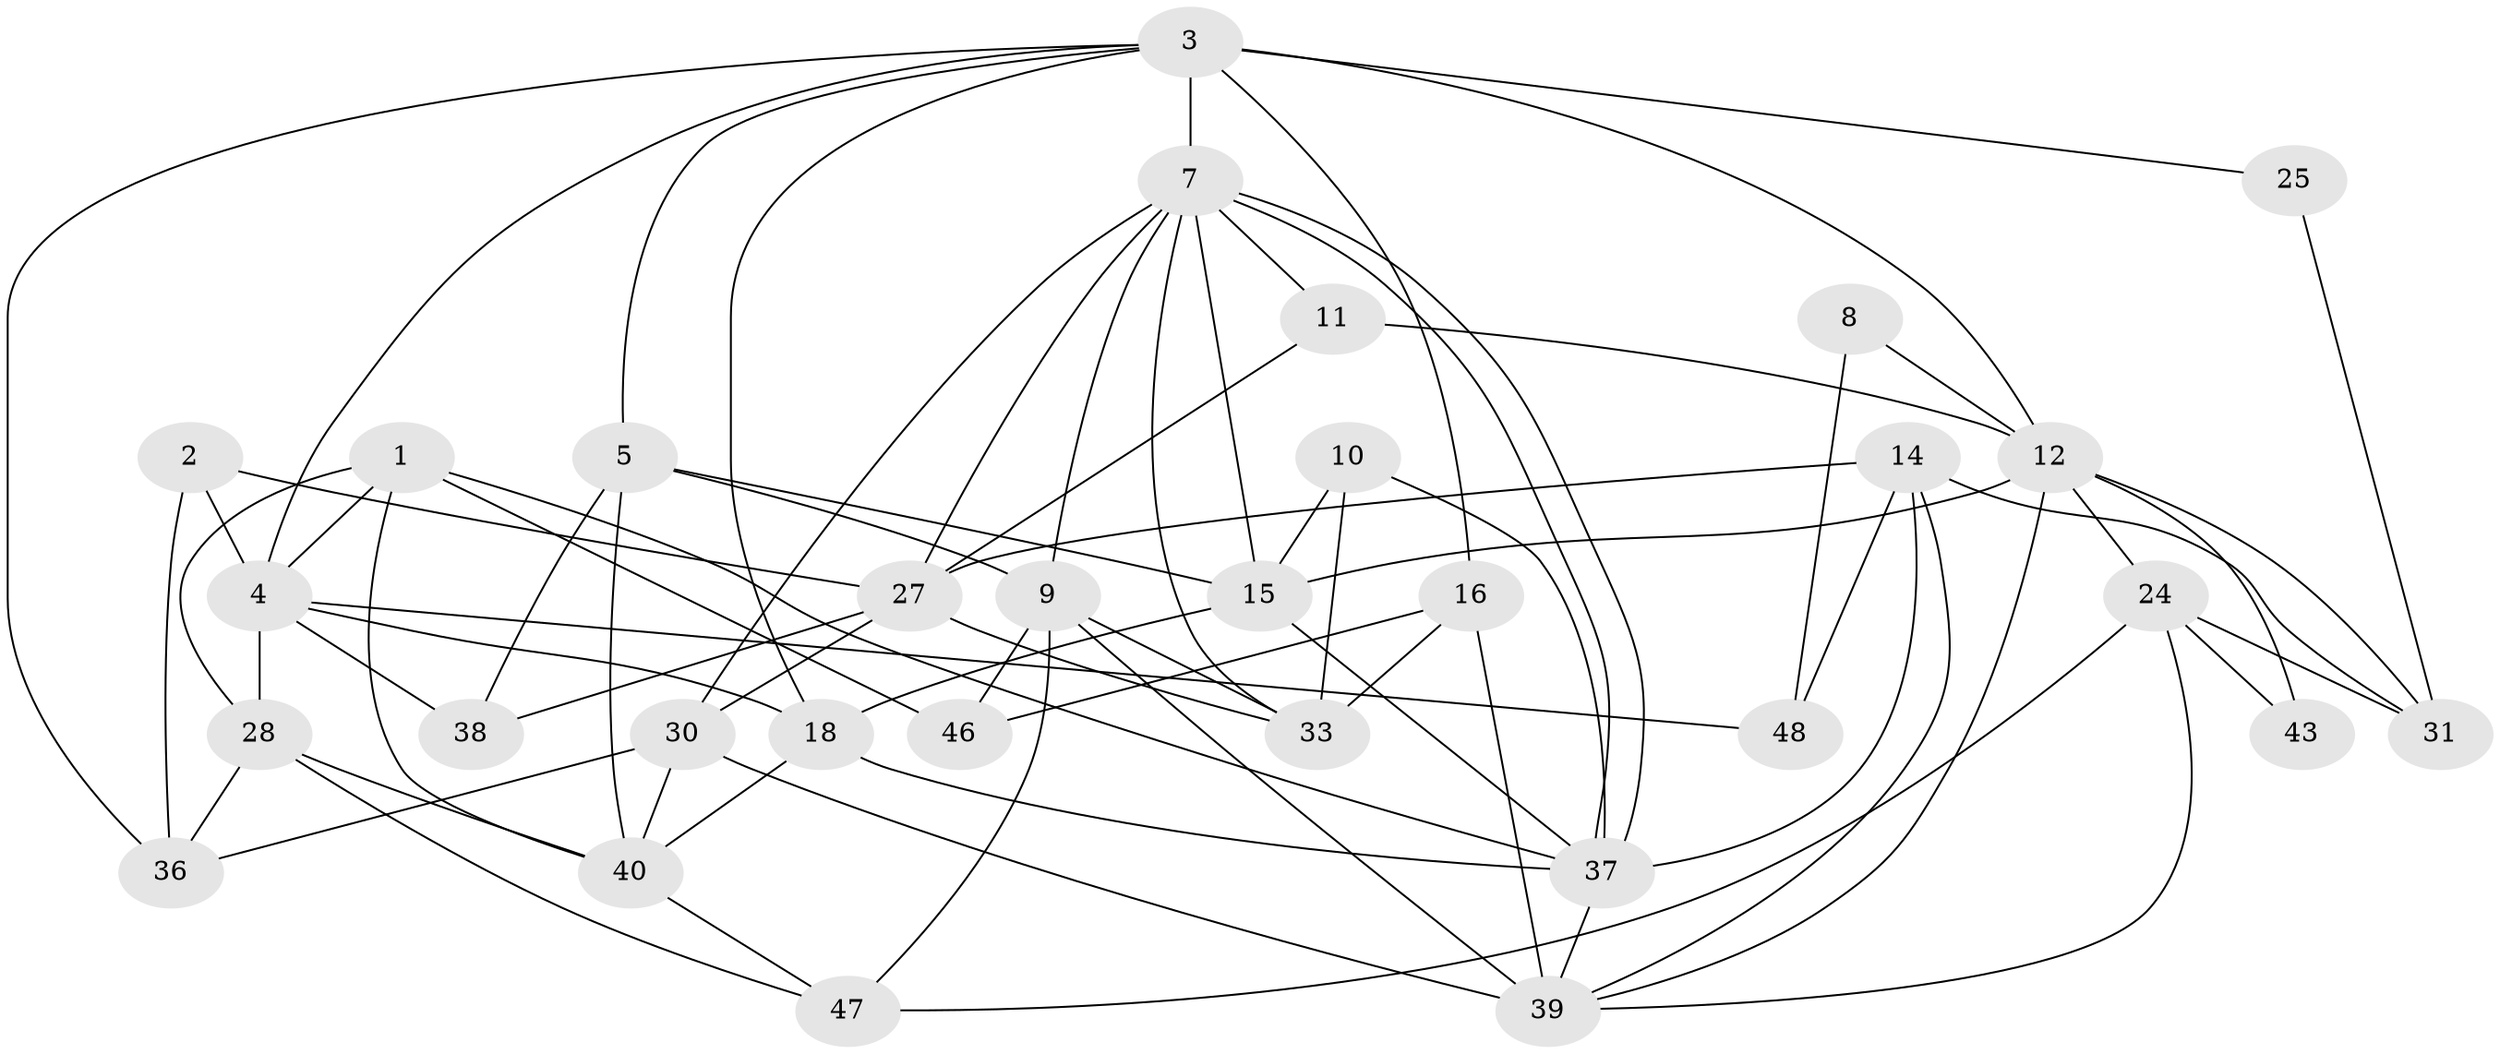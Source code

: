 // Generated by graph-tools (version 1.1) at 2025/52/02/27/25 19:52:02]
// undirected, 31 vertices, 76 edges
graph export_dot {
graph [start="1"]
  node [color=gray90,style=filled];
  1 [super="+6"];
  2;
  3 [super="+13"];
  4 [super="+23"];
  5 [super="+22"];
  7 [super="+34"];
  8;
  9 [super="+32"];
  10;
  11;
  12 [super="+20"];
  14 [super="+19"];
  15 [super="+17"];
  16 [super="+26"];
  18 [super="+21"];
  24 [super="+29"];
  25;
  27 [super="+50"];
  28 [super="+35"];
  30 [super="+51"];
  31;
  33 [super="+41"];
  36 [super="+44"];
  37 [super="+49"];
  38;
  39 [super="+45"];
  40 [super="+42"];
  43;
  46;
  47;
  48;
  1 -- 4;
  1 -- 28;
  1 -- 40;
  1 -- 46;
  1 -- 37;
  2 -- 36;
  2 -- 4;
  2 -- 27;
  3 -- 25;
  3 -- 4;
  3 -- 16 [weight=2];
  3 -- 18;
  3 -- 12;
  3 -- 5;
  3 -- 7;
  3 -- 36;
  4 -- 48 [weight=2];
  4 -- 38;
  4 -- 28;
  4 -- 18;
  5 -- 15 [weight=2];
  5 -- 9;
  5 -- 40;
  5 -- 38;
  7 -- 37;
  7 -- 37;
  7 -- 11;
  7 -- 15;
  7 -- 33;
  7 -- 27;
  7 -- 9;
  7 -- 30;
  8 -- 48;
  8 -- 12;
  9 -- 33;
  9 -- 39;
  9 -- 46;
  9 -- 47;
  10 -- 33;
  10 -- 37;
  10 -- 15;
  11 -- 12;
  11 -- 27;
  12 -- 15;
  12 -- 31;
  12 -- 43 [weight=2];
  12 -- 39;
  12 -- 24;
  14 -- 39;
  14 -- 31 [weight=2];
  14 -- 48;
  14 -- 27;
  14 -- 37;
  15 -- 18;
  15 -- 37;
  16 -- 46;
  16 -- 39;
  16 -- 33;
  18 -- 40;
  18 -- 37;
  24 -- 39;
  24 -- 47;
  24 -- 43;
  24 -- 31;
  25 -- 31;
  27 -- 38;
  27 -- 30;
  27 -- 33;
  28 -- 40;
  28 -- 47;
  28 -- 36;
  30 -- 36;
  30 -- 39 [weight=2];
  30 -- 40;
  37 -- 39;
  40 -- 47;
}
